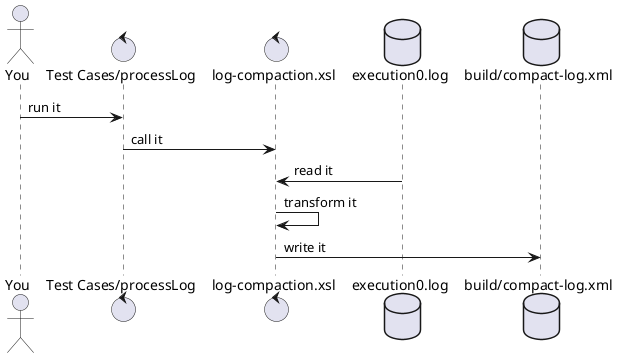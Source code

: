@startuml "running_XSLT_in_Katalon_Studio"
actor "You" as you
control "Test Cases/processLog" as testcase
control "log-compaction.xsl" as stylesheet
database "execution0.log" as input
database "build/compact-log.xml" as output

you -> testcase : run it
testcase -> stylesheet : call it
input -> stylesheet : read it
stylesheet -> stylesheet: transform it
stylesheet -> output : write it
@enduml
